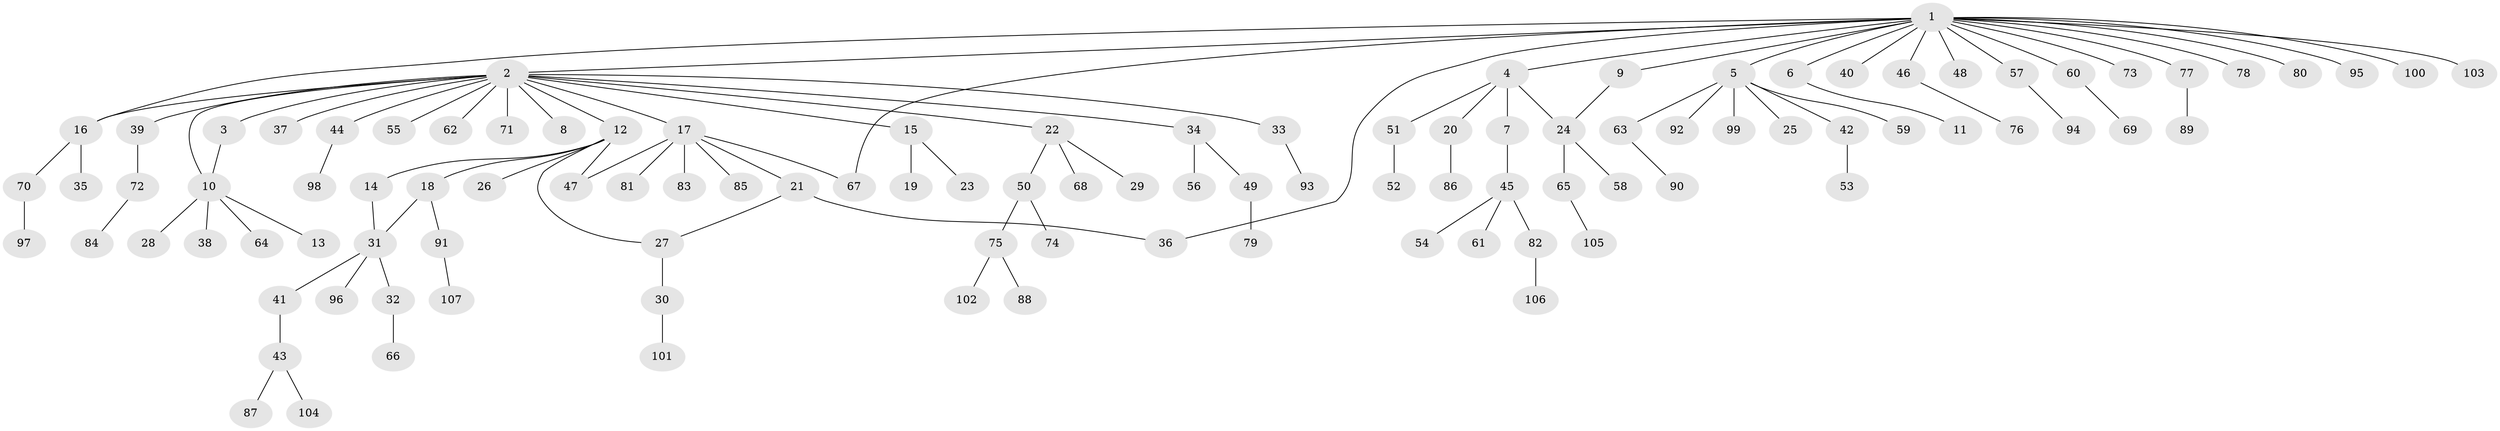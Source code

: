 // coarse degree distribution, {18: 0.025974025974025976, 2: 0.18181818181818182, 7: 0.012987012987012988, 6: 0.03896103896103896, 1: 0.6363636363636364, 5: 0.025974025974025976, 3: 0.07792207792207792}
// Generated by graph-tools (version 1.1) at 2025/51/02/27/25 19:51:58]
// undirected, 107 vertices, 114 edges
graph export_dot {
graph [start="1"]
  node [color=gray90,style=filled];
  1;
  2;
  3;
  4;
  5;
  6;
  7;
  8;
  9;
  10;
  11;
  12;
  13;
  14;
  15;
  16;
  17;
  18;
  19;
  20;
  21;
  22;
  23;
  24;
  25;
  26;
  27;
  28;
  29;
  30;
  31;
  32;
  33;
  34;
  35;
  36;
  37;
  38;
  39;
  40;
  41;
  42;
  43;
  44;
  45;
  46;
  47;
  48;
  49;
  50;
  51;
  52;
  53;
  54;
  55;
  56;
  57;
  58;
  59;
  60;
  61;
  62;
  63;
  64;
  65;
  66;
  67;
  68;
  69;
  70;
  71;
  72;
  73;
  74;
  75;
  76;
  77;
  78;
  79;
  80;
  81;
  82;
  83;
  84;
  85;
  86;
  87;
  88;
  89;
  90;
  91;
  92;
  93;
  94;
  95;
  96;
  97;
  98;
  99;
  100;
  101;
  102;
  103;
  104;
  105;
  106;
  107;
  1 -- 2;
  1 -- 4;
  1 -- 5;
  1 -- 6;
  1 -- 9;
  1 -- 16;
  1 -- 36;
  1 -- 40;
  1 -- 46;
  1 -- 48;
  1 -- 57;
  1 -- 60;
  1 -- 67;
  1 -- 73;
  1 -- 77;
  1 -- 78;
  1 -- 80;
  1 -- 95;
  1 -- 100;
  1 -- 103;
  2 -- 3;
  2 -- 8;
  2 -- 10;
  2 -- 12;
  2 -- 15;
  2 -- 16;
  2 -- 17;
  2 -- 22;
  2 -- 33;
  2 -- 34;
  2 -- 37;
  2 -- 39;
  2 -- 44;
  2 -- 55;
  2 -- 62;
  2 -- 71;
  3 -- 10;
  4 -- 7;
  4 -- 20;
  4 -- 24;
  4 -- 51;
  5 -- 25;
  5 -- 42;
  5 -- 59;
  5 -- 63;
  5 -- 92;
  5 -- 99;
  6 -- 11;
  7 -- 45;
  9 -- 24;
  10 -- 13;
  10 -- 28;
  10 -- 38;
  10 -- 64;
  12 -- 14;
  12 -- 18;
  12 -- 26;
  12 -- 27;
  12 -- 47;
  14 -- 31;
  15 -- 19;
  15 -- 23;
  16 -- 35;
  16 -- 70;
  17 -- 21;
  17 -- 47;
  17 -- 67;
  17 -- 81;
  17 -- 83;
  17 -- 85;
  18 -- 31;
  18 -- 91;
  20 -- 86;
  21 -- 27;
  21 -- 36;
  22 -- 29;
  22 -- 50;
  22 -- 68;
  24 -- 58;
  24 -- 65;
  27 -- 30;
  30 -- 101;
  31 -- 32;
  31 -- 41;
  31 -- 96;
  32 -- 66;
  33 -- 93;
  34 -- 49;
  34 -- 56;
  39 -- 72;
  41 -- 43;
  42 -- 53;
  43 -- 87;
  43 -- 104;
  44 -- 98;
  45 -- 54;
  45 -- 61;
  45 -- 82;
  46 -- 76;
  49 -- 79;
  50 -- 74;
  50 -- 75;
  51 -- 52;
  57 -- 94;
  60 -- 69;
  63 -- 90;
  65 -- 105;
  70 -- 97;
  72 -- 84;
  75 -- 88;
  75 -- 102;
  77 -- 89;
  82 -- 106;
  91 -- 107;
}
